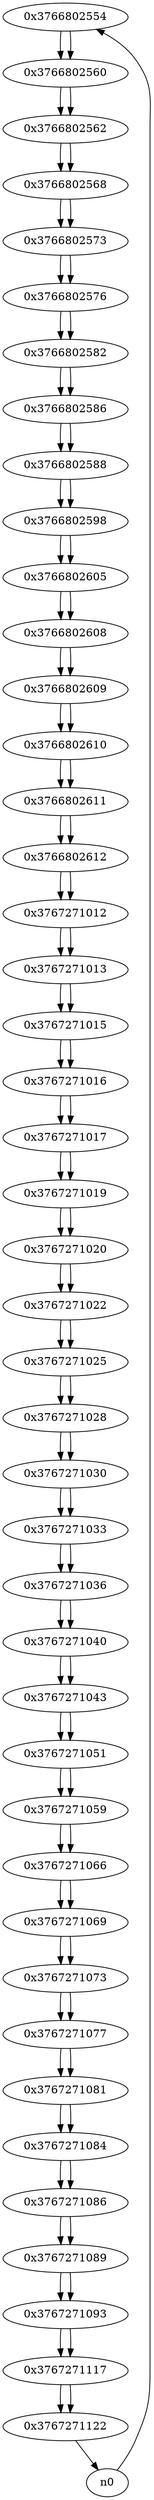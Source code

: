 digraph G{
/* nodes */
  n1 [label="0x3766802554"]
  n2 [label="0x3766802560"]
  n3 [label="0x3766802562"]
  n4 [label="0x3766802568"]
  n5 [label="0x3766802573"]
  n6 [label="0x3766802576"]
  n7 [label="0x3766802582"]
  n8 [label="0x3766802586"]
  n9 [label="0x3766802588"]
  n10 [label="0x3766802598"]
  n11 [label="0x3766802605"]
  n12 [label="0x3766802608"]
  n13 [label="0x3766802609"]
  n14 [label="0x3766802610"]
  n15 [label="0x3766802611"]
  n16 [label="0x3766802612"]
  n17 [label="0x3767271012"]
  n18 [label="0x3767271013"]
  n19 [label="0x3767271015"]
  n20 [label="0x3767271016"]
  n21 [label="0x3767271017"]
  n22 [label="0x3767271019"]
  n23 [label="0x3767271020"]
  n24 [label="0x3767271022"]
  n25 [label="0x3767271025"]
  n26 [label="0x3767271028"]
  n27 [label="0x3767271030"]
  n28 [label="0x3767271033"]
  n29 [label="0x3767271036"]
  n30 [label="0x3767271040"]
  n31 [label="0x3767271043"]
  n32 [label="0x3767271051"]
  n33 [label="0x3767271059"]
  n34 [label="0x3767271066"]
  n35 [label="0x3767271069"]
  n36 [label="0x3767271073"]
  n37 [label="0x3767271077"]
  n38 [label="0x3767271081"]
  n39 [label="0x3767271084"]
  n40 [label="0x3767271086"]
  n41 [label="0x3767271089"]
  n42 [label="0x3767271093"]
  n43 [label="0x3767271117"]
  n44 [label="0x3767271122"]
/* edges */
n1 -> n2;
n0 -> n1;
n2 -> n3;
n1 -> n2;
n3 -> n4;
n2 -> n3;
n4 -> n5;
n3 -> n4;
n5 -> n6;
n4 -> n5;
n6 -> n7;
n5 -> n6;
n7 -> n8;
n6 -> n7;
n8 -> n9;
n7 -> n8;
n9 -> n10;
n8 -> n9;
n10 -> n11;
n9 -> n10;
n11 -> n12;
n10 -> n11;
n12 -> n13;
n11 -> n12;
n13 -> n14;
n12 -> n13;
n14 -> n15;
n13 -> n14;
n15 -> n16;
n14 -> n15;
n16 -> n17;
n15 -> n16;
n17 -> n18;
n16 -> n17;
n18 -> n19;
n17 -> n18;
n19 -> n20;
n18 -> n19;
n20 -> n21;
n19 -> n20;
n21 -> n22;
n20 -> n21;
n22 -> n23;
n21 -> n22;
n23 -> n24;
n22 -> n23;
n24 -> n25;
n23 -> n24;
n25 -> n26;
n24 -> n25;
n26 -> n27;
n25 -> n26;
n27 -> n28;
n26 -> n27;
n28 -> n29;
n27 -> n28;
n29 -> n30;
n28 -> n29;
n30 -> n31;
n29 -> n30;
n31 -> n32;
n30 -> n31;
n32 -> n33;
n31 -> n32;
n33 -> n34;
n32 -> n33;
n34 -> n35;
n33 -> n34;
n35 -> n36;
n34 -> n35;
n36 -> n37;
n35 -> n36;
n37 -> n38;
n36 -> n37;
n38 -> n39;
n37 -> n38;
n39 -> n40;
n38 -> n39;
n40 -> n41;
n39 -> n40;
n41 -> n42;
n40 -> n41;
n42 -> n43;
n41 -> n42;
n43 -> n44;
n42 -> n43;
n44 -> n0;
n43 -> n44;
}
